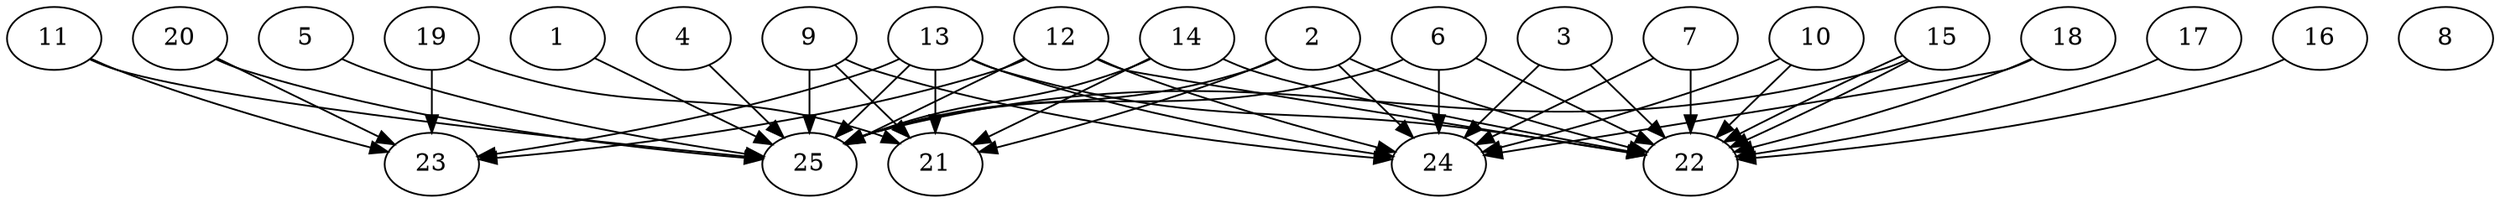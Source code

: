// DAG automatically generated by daggen at Thu Oct  3 14:00:39 2019
// ./daggen --dot -n 25 --ccr 0.5 --fat 0.9 --regular 0.7 --density 0.7 --mindata 5242880 --maxdata 52428800 
digraph G {
  1 [size="86304768", alpha="0.07", expect_size="43152384"] 
  1 -> 25 [size ="43152384"]
  2 [size="62195712", alpha="0.15", expect_size="31097856"] 
  2 -> 21 [size ="31097856"]
  2 -> 22 [size ="31097856"]
  2 -> 24 [size ="31097856"]
  2 -> 25 [size ="31097856"]
  3 [size="29521920", alpha="0.09", expect_size="14760960"] 
  3 -> 22 [size ="14760960"]
  3 -> 24 [size ="14760960"]
  4 [size="79970304", alpha="0.20", expect_size="39985152"] 
  4 -> 25 [size ="39985152"]
  5 [size="37971968", alpha="0.05", expect_size="18985984"] 
  5 -> 25 [size ="18985984"]
  6 [size="48836608", alpha="0.10", expect_size="24418304"] 
  6 -> 22 [size ="24418304"]
  6 -> 24 [size ="24418304"]
  6 -> 25 [size ="24418304"]
  7 [size="32489472", alpha="0.12", expect_size="16244736"] 
  7 -> 22 [size ="16244736"]
  7 -> 24 [size ="16244736"]
  8 [size="33054720", alpha="0.12", expect_size="16527360"] 
  9 [size="79253504", alpha="0.05", expect_size="39626752"] 
  9 -> 21 [size ="39626752"]
  9 -> 24 [size ="39626752"]
  9 -> 25 [size ="39626752"]
  10 [size="84140032", alpha="0.00", expect_size="42070016"] 
  10 -> 22 [size ="42070016"]
  10 -> 24 [size ="42070016"]
  11 [size="17459200", alpha="0.17", expect_size="8729600"] 
  11 -> 23 [size ="8729600"]
  11 -> 25 [size ="8729600"]
  12 [size="48472064", alpha="0.11", expect_size="24236032"] 
  12 -> 22 [size ="24236032"]
  12 -> 23 [size ="24236032"]
  12 -> 24 [size ="24236032"]
  12 -> 25 [size ="24236032"]
  13 [size="25165824", alpha="0.14", expect_size="12582912"] 
  13 -> 21 [size ="12582912"]
  13 -> 22 [size ="12582912"]
  13 -> 23 [size ="12582912"]
  13 -> 24 [size ="12582912"]
  13 -> 25 [size ="12582912"]
  14 [size="65433600", alpha="0.10", expect_size="32716800"] 
  14 -> 21 [size ="32716800"]
  14 -> 22 [size ="32716800"]
  14 -> 25 [size ="32716800"]
  15 [size="64688128", alpha="0.14", expect_size="32344064"] 
  15 -> 22 [size ="32344064"]
  15 -> 22 [size ="32344064"]
  15 -> 25 [size ="32344064"]
  16 [size="90427392", alpha="0.07", expect_size="45213696"] 
  16 -> 22 [size ="45213696"]
  17 [size="42653696", alpha="0.09", expect_size="21326848"] 
  17 -> 22 [size ="21326848"]
  18 [size="97062912", alpha="0.16", expect_size="48531456"] 
  18 -> 22 [size ="48531456"]
  18 -> 24 [size ="48531456"]
  19 [size="59015168", alpha="0.03", expect_size="29507584"] 
  19 -> 21 [size ="29507584"]
  19 -> 23 [size ="29507584"]
  20 [size="82511872", alpha="0.18", expect_size="41255936"] 
  20 -> 23 [size ="41255936"]
  20 -> 25 [size ="41255936"]
  21 [size="83955712", alpha="0.09", expect_size="41977856"] 
  22 [size="68040704", alpha="0.11", expect_size="34020352"] 
  23 [size="24776704", alpha="0.17", expect_size="12388352"] 
  24 [size="92432384", alpha="0.18", expect_size="46216192"] 
  25 [size="43755520", alpha="0.04", expect_size="21877760"] 
}
